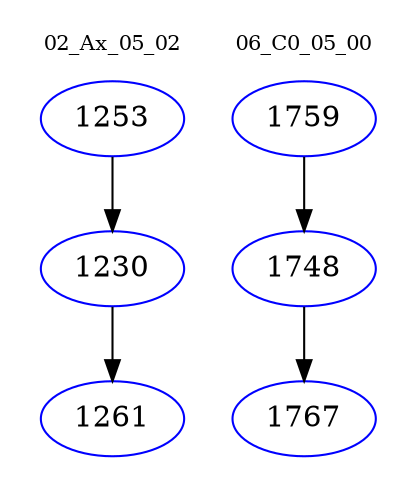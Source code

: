 digraph{
subgraph cluster_0 {
color = white
label = "02_Ax_05_02";
fontsize=10;
T0_1253 [label="1253", color="blue"]
T0_1253 -> T0_1230 [color="black"]
T0_1230 [label="1230", color="blue"]
T0_1230 -> T0_1261 [color="black"]
T0_1261 [label="1261", color="blue"]
}
subgraph cluster_1 {
color = white
label = "06_C0_05_00";
fontsize=10;
T1_1759 [label="1759", color="blue"]
T1_1759 -> T1_1748 [color="black"]
T1_1748 [label="1748", color="blue"]
T1_1748 -> T1_1767 [color="black"]
T1_1767 [label="1767", color="blue"]
}
}
